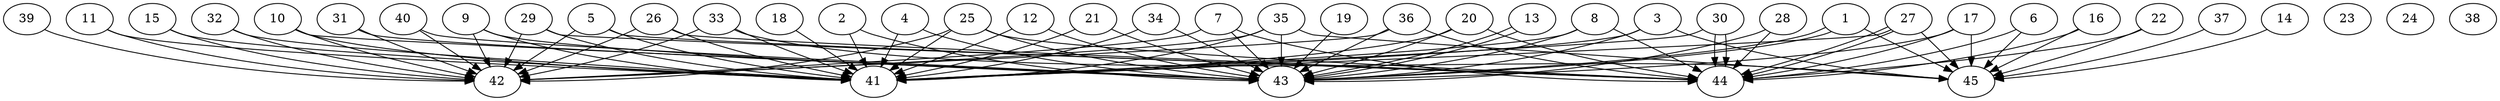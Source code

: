 // DAG automatically generated by daggen at Thu Oct  3 14:07:24 2019
// ./daggen --dot -n 45 --ccr 0.4 --fat 0.9 --regular 0.5 --density 0.7 --mindata 5242880 --maxdata 52428800 
digraph G {
  1 [size="90667520", alpha="0.04", expect_size="36267008"] 
  1 -> 43 [size ="36267008"]
  1 -> 43 [size ="36267008"]
  1 -> 45 [size ="36267008"]
  2 [size="105935360", alpha="0.20", expect_size="42374144"] 
  2 -> 41 [size ="42374144"]
  2 -> 43 [size ="42374144"]
  3 [size="84615680", alpha="0.13", expect_size="33846272"] 
  3 -> 41 [size ="33846272"]
  3 -> 43 [size ="33846272"]
  3 -> 45 [size ="33846272"]
  4 [size="35660800", alpha="0.10", expect_size="14264320"] 
  4 -> 41 [size ="14264320"]
  4 -> 43 [size ="14264320"]
  5 [size="90593280", alpha="0.19", expect_size="36237312"] 
  5 -> 41 [size ="36237312"]
  5 -> 42 [size ="36237312"]
  5 -> 44 [size ="36237312"]
  6 [size="45204480", alpha="0.03", expect_size="18081792"] 
  6 -> 44 [size ="18081792"]
  6 -> 45 [size ="18081792"]
  7 [size="89489920", alpha="0.07", expect_size="35795968"] 
  7 -> 42 [size ="35795968"]
  7 -> 43 [size ="35795968"]
  7 -> 44 [size ="35795968"]
  8 [size="25904640", alpha="0.07", expect_size="10361856"] 
  8 -> 41 [size ="10361856"]
  8 -> 43 [size ="10361856"]
  8 -> 44 [size ="10361856"]
  9 [size="112473600", alpha="0.05", expect_size="44989440"] 
  9 -> 41 [size ="44989440"]
  9 -> 42 [size ="44989440"]
  9 -> 43 [size ="44989440"]
  10 [size="17822720", alpha="0.02", expect_size="7129088"] 
  10 -> 41 [size ="7129088"]
  10 -> 42 [size ="7129088"]
  10 -> 43 [size ="7129088"]
  11 [size="41569280", alpha="0.20", expect_size="16627712"] 
  11 -> 41 [size ="16627712"]
  11 -> 42 [size ="16627712"]
  12 [size="66342400", alpha="0.17", expect_size="26536960"] 
  12 -> 41 [size ="26536960"]
  12 -> 43 [size ="26536960"]
  13 [size="63462400", alpha="0.14", expect_size="25384960"] 
  13 -> 43 [size ="25384960"]
  13 -> 43 [size ="25384960"]
  14 [size="19427840", alpha="0.17", expect_size="7771136"] 
  14 -> 45 [size ="7771136"]
  15 [size="77084160", alpha="0.05", expect_size="30833664"] 
  15 -> 41 [size ="30833664"]
  15 -> 42 [size ="30833664"]
  16 [size="71564800", alpha="0.08", expect_size="28625920"] 
  16 -> 44 [size ="28625920"]
  16 -> 45 [size ="28625920"]
  17 [size="87490560", alpha="0.02", expect_size="34996224"] 
  17 -> 43 [size ="34996224"]
  17 -> 44 [size ="34996224"]
  17 -> 45 [size ="34996224"]
  18 [size="125893120", alpha="0.07", expect_size="50357248"] 
  18 -> 41 [size ="50357248"]
  19 [size="49638400", alpha="0.10", expect_size="19855360"] 
  19 -> 43 [size ="19855360"]
  20 [size="80368640", alpha="0.17", expect_size="32147456"] 
  20 -> 41 [size ="32147456"]
  20 -> 43 [size ="32147456"]
  20 -> 44 [size ="32147456"]
  21 [size="91911680", alpha="0.16", expect_size="36764672"] 
  21 -> 41 [size ="36764672"]
  21 -> 43 [size ="36764672"]
  22 [size="90337280", alpha="0.12", expect_size="36134912"] 
  22 -> 44 [size ="36134912"]
  22 -> 45 [size ="36134912"]
  23 [size="71549440", alpha="0.19", expect_size="28619776"] 
  24 [size="37798400", alpha="0.11", expect_size="15119360"] 
  25 [size="17180160", alpha="0.15", expect_size="6872064"] 
  25 -> 41 [size ="6872064"]
  25 -> 42 [size ="6872064"]
  25 -> 43 [size ="6872064"]
  25 -> 44 [size ="6872064"]
  26 [size="43939840", alpha="0.05", expect_size="17575936"] 
  26 -> 41 [size ="17575936"]
  26 -> 42 [size ="17575936"]
  26 -> 44 [size ="17575936"]
  27 [size="90088960", alpha="0.08", expect_size="36035584"] 
  27 -> 41 [size ="36035584"]
  27 -> 44 [size ="36035584"]
  27 -> 44 [size ="36035584"]
  27 -> 45 [size ="36035584"]
  28 [size="99407360", alpha="0.13", expect_size="39762944"] 
  28 -> 43 [size ="39762944"]
  28 -> 44 [size ="39762944"]
  29 [size="22515200", alpha="0.15", expect_size="9006080"] 
  29 -> 41 [size ="9006080"]
  29 -> 42 [size ="9006080"]
  29 -> 44 [size ="9006080"]
  30 [size="81950720", alpha="0.18", expect_size="32780288"] 
  30 -> 41 [size ="32780288"]
  30 -> 44 [size ="32780288"]
  30 -> 44 [size ="32780288"]
  31 [size="61921280", alpha="0.05", expect_size="24768512"] 
  31 -> 42 [size ="24768512"]
  31 -> 43 [size ="24768512"]
  32 [size="39992320", alpha="0.02", expect_size="15996928"] 
  32 -> 41 [size ="15996928"]
  32 -> 42 [size ="15996928"]
  33 [size="108989440", alpha="0.07", expect_size="43595776"] 
  33 -> 41 [size ="43595776"]
  33 -> 42 [size ="43595776"]
  33 -> 45 [size ="43595776"]
  34 [size="104491520", alpha="0.13", expect_size="41796608"] 
  34 -> 41 [size ="41796608"]
  34 -> 43 [size ="41796608"]
  35 [size="49057280", alpha="0.10", expect_size="19622912"] 
  35 -> 41 [size ="19622912"]
  35 -> 42 [size ="19622912"]
  35 -> 43 [size ="19622912"]
  35 -> 45 [size ="19622912"]
  36 [size="20172800", alpha="0.17", expect_size="8069120"] 
  36 -> 42 [size ="8069120"]
  36 -> 43 [size ="8069120"]
  36 -> 44 [size ="8069120"]
  37 [size="49935360", alpha="0.16", expect_size="19974144"] 
  37 -> 45 [size ="19974144"]
  38 [size="96762880", alpha="0.15", expect_size="38705152"] 
  39 [size="55493120", alpha="0.00", expect_size="22197248"] 
  39 -> 42 [size ="22197248"]
  40 [size="25492480", alpha="0.16", expect_size="10196992"] 
  40 -> 42 [size ="10196992"]
  40 -> 43 [size ="10196992"]
  41 [size="129438720", alpha="0.06", expect_size="51775488"] 
  42 [size="41907200", alpha="0.09", expect_size="16762880"] 
  43 [size="52060160", alpha="0.01", expect_size="20824064"] 
  44 [size="92290560", alpha="0.18", expect_size="36916224"] 
  45 [size="50956800", alpha="0.16", expect_size="20382720"] 
}
